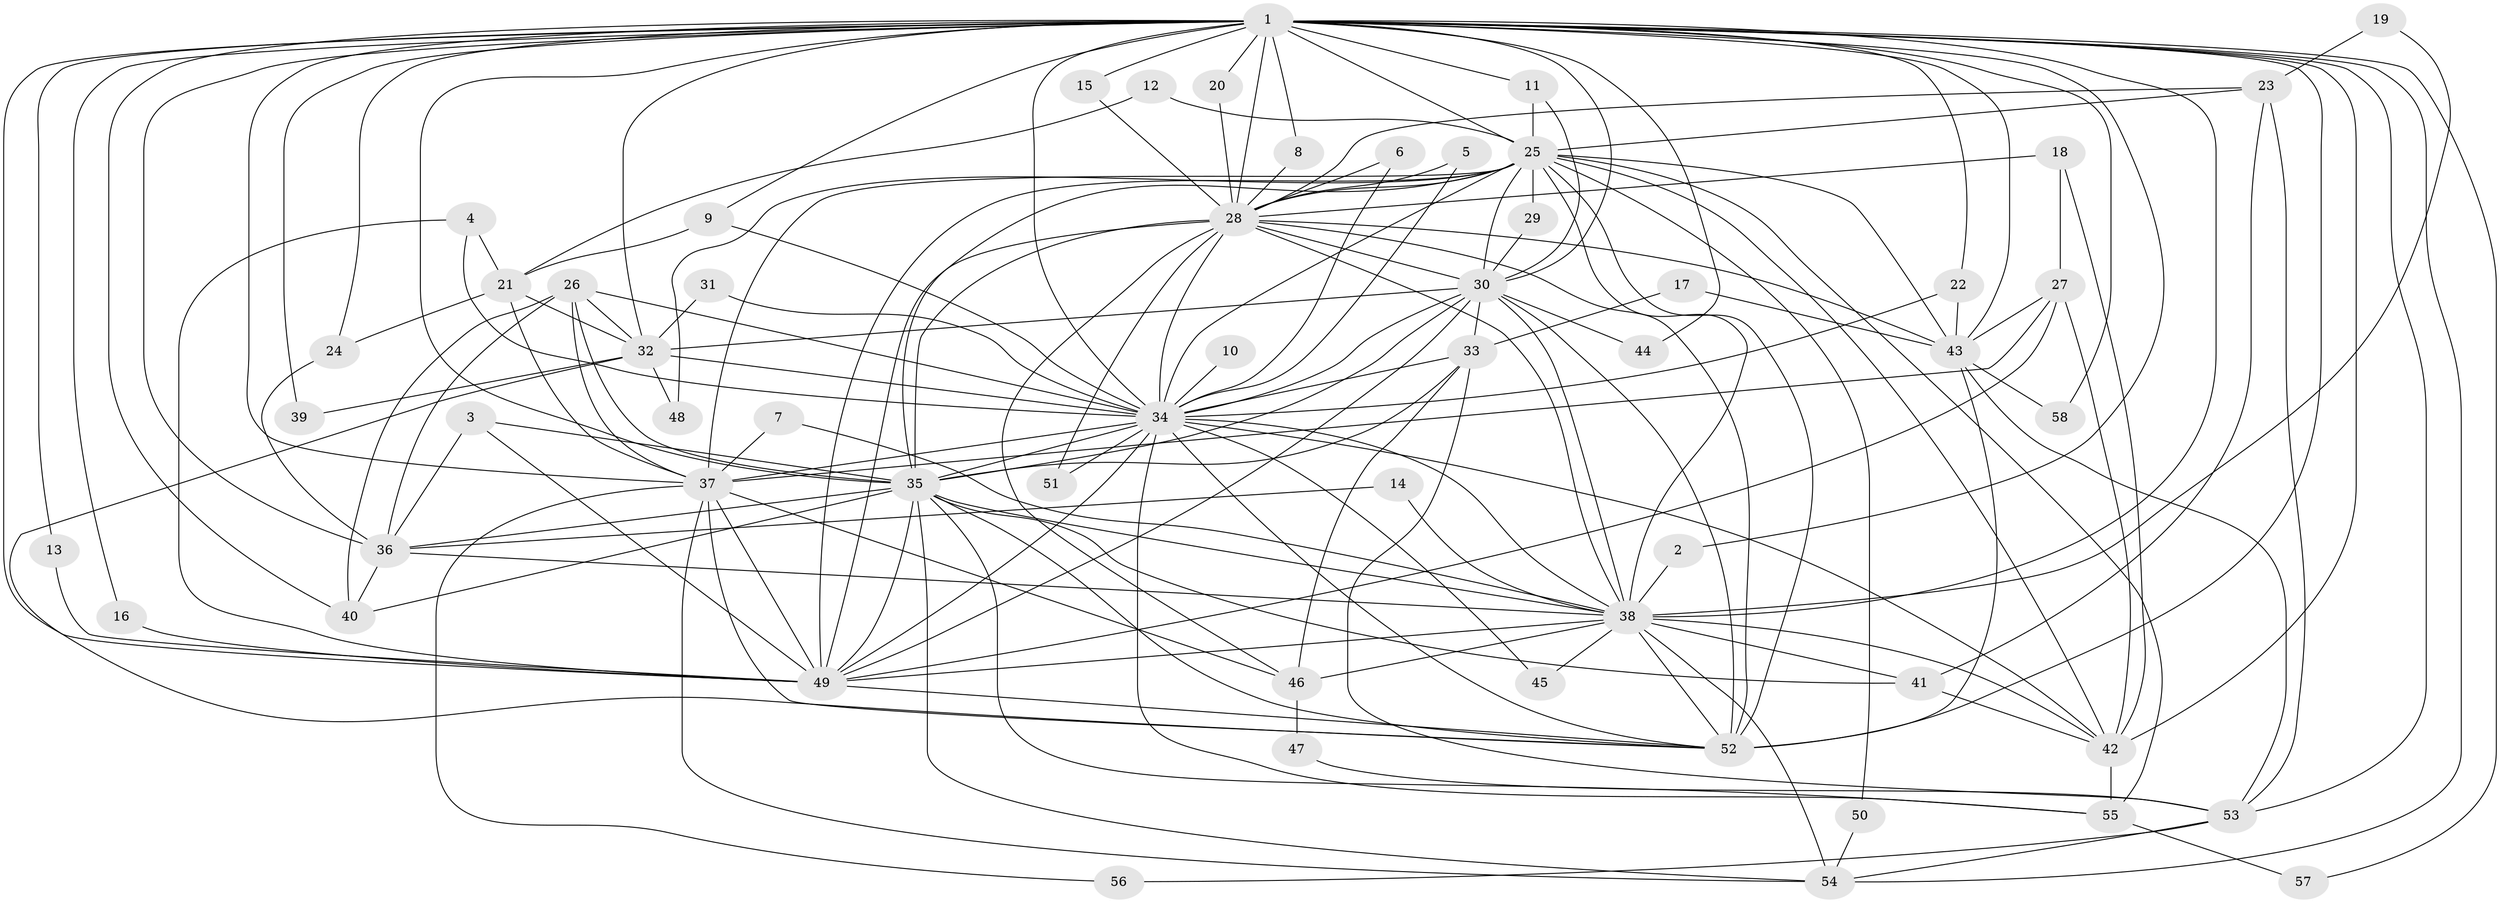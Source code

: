 // original degree distribution, {23: 0.017241379310344827, 19: 0.008620689655172414, 17: 0.008620689655172414, 20: 0.02586206896551724, 12: 0.008620689655172414, 27: 0.008620689655172414, 24: 0.008620689655172414, 8: 0.017241379310344827, 3: 0.20689655172413793, 4: 0.0603448275862069, 5: 0.05172413793103448, 2: 0.5258620689655172, 6: 0.02586206896551724, 9: 0.008620689655172414, 7: 0.017241379310344827}
// Generated by graph-tools (version 1.1) at 2025/25/03/09/25 03:25:37]
// undirected, 58 vertices, 169 edges
graph export_dot {
graph [start="1"]
  node [color=gray90,style=filled];
  1;
  2;
  3;
  4;
  5;
  6;
  7;
  8;
  9;
  10;
  11;
  12;
  13;
  14;
  15;
  16;
  17;
  18;
  19;
  20;
  21;
  22;
  23;
  24;
  25;
  26;
  27;
  28;
  29;
  30;
  31;
  32;
  33;
  34;
  35;
  36;
  37;
  38;
  39;
  40;
  41;
  42;
  43;
  44;
  45;
  46;
  47;
  48;
  49;
  50;
  51;
  52;
  53;
  54;
  55;
  56;
  57;
  58;
  1 -- 2 [weight=1.0];
  1 -- 8 [weight=1.0];
  1 -- 9 [weight=1.0];
  1 -- 11 [weight=1.0];
  1 -- 13 [weight=1.0];
  1 -- 15 [weight=1.0];
  1 -- 16 [weight=1.0];
  1 -- 20 [weight=1.0];
  1 -- 22 [weight=1.0];
  1 -- 24 [weight=1.0];
  1 -- 25 [weight=2.0];
  1 -- 28 [weight=2.0];
  1 -- 30 [weight=2.0];
  1 -- 32 [weight=1.0];
  1 -- 34 [weight=2.0];
  1 -- 35 [weight=2.0];
  1 -- 36 [weight=1.0];
  1 -- 37 [weight=3.0];
  1 -- 38 [weight=3.0];
  1 -- 39 [weight=1.0];
  1 -- 40 [weight=1.0];
  1 -- 42 [weight=1.0];
  1 -- 43 [weight=1.0];
  1 -- 44 [weight=1.0];
  1 -- 49 [weight=2.0];
  1 -- 52 [weight=2.0];
  1 -- 53 [weight=1.0];
  1 -- 54 [weight=1.0];
  1 -- 57 [weight=1.0];
  1 -- 58 [weight=1.0];
  2 -- 38 [weight=1.0];
  3 -- 35 [weight=1.0];
  3 -- 36 [weight=1.0];
  3 -- 49 [weight=2.0];
  4 -- 21 [weight=1.0];
  4 -- 34 [weight=1.0];
  4 -- 49 [weight=1.0];
  5 -- 28 [weight=1.0];
  5 -- 34 [weight=1.0];
  6 -- 28 [weight=1.0];
  6 -- 34 [weight=1.0];
  7 -- 37 [weight=1.0];
  7 -- 38 [weight=1.0];
  8 -- 28 [weight=1.0];
  9 -- 21 [weight=1.0];
  9 -- 34 [weight=1.0];
  10 -- 34 [weight=1.0];
  11 -- 25 [weight=1.0];
  11 -- 30 [weight=1.0];
  12 -- 21 [weight=1.0];
  12 -- 25 [weight=1.0];
  13 -- 49 [weight=1.0];
  14 -- 36 [weight=1.0];
  14 -- 38 [weight=1.0];
  15 -- 28 [weight=1.0];
  16 -- 49 [weight=1.0];
  17 -- 33 [weight=1.0];
  17 -- 43 [weight=1.0];
  18 -- 27 [weight=1.0];
  18 -- 28 [weight=1.0];
  18 -- 42 [weight=1.0];
  19 -- 23 [weight=1.0];
  19 -- 38 [weight=1.0];
  20 -- 28 [weight=1.0];
  21 -- 24 [weight=1.0];
  21 -- 32 [weight=2.0];
  21 -- 37 [weight=1.0];
  22 -- 34 [weight=1.0];
  22 -- 43 [weight=1.0];
  23 -- 25 [weight=1.0];
  23 -- 28 [weight=2.0];
  23 -- 41 [weight=1.0];
  23 -- 53 [weight=1.0];
  24 -- 36 [weight=1.0];
  25 -- 28 [weight=1.0];
  25 -- 29 [weight=1.0];
  25 -- 30 [weight=2.0];
  25 -- 34 [weight=1.0];
  25 -- 35 [weight=1.0];
  25 -- 37 [weight=1.0];
  25 -- 38 [weight=2.0];
  25 -- 42 [weight=1.0];
  25 -- 43 [weight=1.0];
  25 -- 48 [weight=1.0];
  25 -- 49 [weight=3.0];
  25 -- 50 [weight=1.0];
  25 -- 52 [weight=2.0];
  25 -- 55 [weight=1.0];
  26 -- 32 [weight=1.0];
  26 -- 34 [weight=2.0];
  26 -- 35 [weight=1.0];
  26 -- 36 [weight=1.0];
  26 -- 37 [weight=1.0];
  26 -- 40 [weight=1.0];
  27 -- 37 [weight=1.0];
  27 -- 42 [weight=1.0];
  27 -- 43 [weight=1.0];
  27 -- 49 [weight=1.0];
  28 -- 30 [weight=1.0];
  28 -- 34 [weight=1.0];
  28 -- 35 [weight=1.0];
  28 -- 38 [weight=1.0];
  28 -- 43 [weight=1.0];
  28 -- 46 [weight=1.0];
  28 -- 49 [weight=1.0];
  28 -- 51 [weight=1.0];
  28 -- 52 [weight=1.0];
  29 -- 30 [weight=1.0];
  30 -- 32 [weight=1.0];
  30 -- 33 [weight=2.0];
  30 -- 34 [weight=1.0];
  30 -- 35 [weight=2.0];
  30 -- 38 [weight=1.0];
  30 -- 44 [weight=1.0];
  30 -- 49 [weight=1.0];
  30 -- 52 [weight=1.0];
  31 -- 32 [weight=1.0];
  31 -- 34 [weight=1.0];
  32 -- 34 [weight=1.0];
  32 -- 39 [weight=1.0];
  32 -- 48 [weight=1.0];
  32 -- 52 [weight=1.0];
  33 -- 34 [weight=2.0];
  33 -- 35 [weight=1.0];
  33 -- 46 [weight=1.0];
  33 -- 53 [weight=1.0];
  34 -- 35 [weight=1.0];
  34 -- 37 [weight=1.0];
  34 -- 38 [weight=1.0];
  34 -- 42 [weight=1.0];
  34 -- 45 [weight=1.0];
  34 -- 49 [weight=1.0];
  34 -- 51 [weight=1.0];
  34 -- 52 [weight=1.0];
  34 -- 55 [weight=1.0];
  35 -- 36 [weight=1.0];
  35 -- 38 [weight=1.0];
  35 -- 40 [weight=1.0];
  35 -- 41 [weight=2.0];
  35 -- 49 [weight=3.0];
  35 -- 52 [weight=1.0];
  35 -- 54 [weight=1.0];
  35 -- 55 [weight=1.0];
  36 -- 38 [weight=1.0];
  36 -- 40 [weight=1.0];
  37 -- 46 [weight=1.0];
  37 -- 49 [weight=1.0];
  37 -- 52 [weight=1.0];
  37 -- 54 [weight=1.0];
  37 -- 56 [weight=1.0];
  38 -- 41 [weight=2.0];
  38 -- 42 [weight=1.0];
  38 -- 45 [weight=1.0];
  38 -- 46 [weight=2.0];
  38 -- 49 [weight=1.0];
  38 -- 52 [weight=1.0];
  38 -- 54 [weight=1.0];
  41 -- 42 [weight=1.0];
  42 -- 55 [weight=1.0];
  43 -- 52 [weight=1.0];
  43 -- 53 [weight=2.0];
  43 -- 58 [weight=1.0];
  46 -- 47 [weight=1.0];
  47 -- 53 [weight=1.0];
  49 -- 52 [weight=1.0];
  50 -- 54 [weight=1.0];
  53 -- 54 [weight=1.0];
  53 -- 56 [weight=1.0];
  55 -- 57 [weight=1.0];
}
